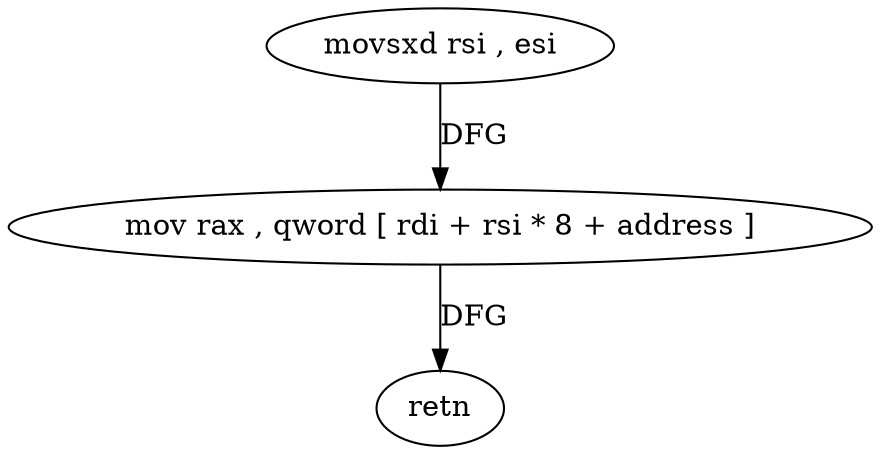 digraph "func" {
"77548" [label = "movsxd rsi , esi" ]
"77551" [label = "mov rax , qword [ rdi + rsi * 8 + address ]" ]
"77559" [label = "retn" ]
"77548" -> "77551" [ label = "DFG" ]
"77551" -> "77559" [ label = "DFG" ]
}
